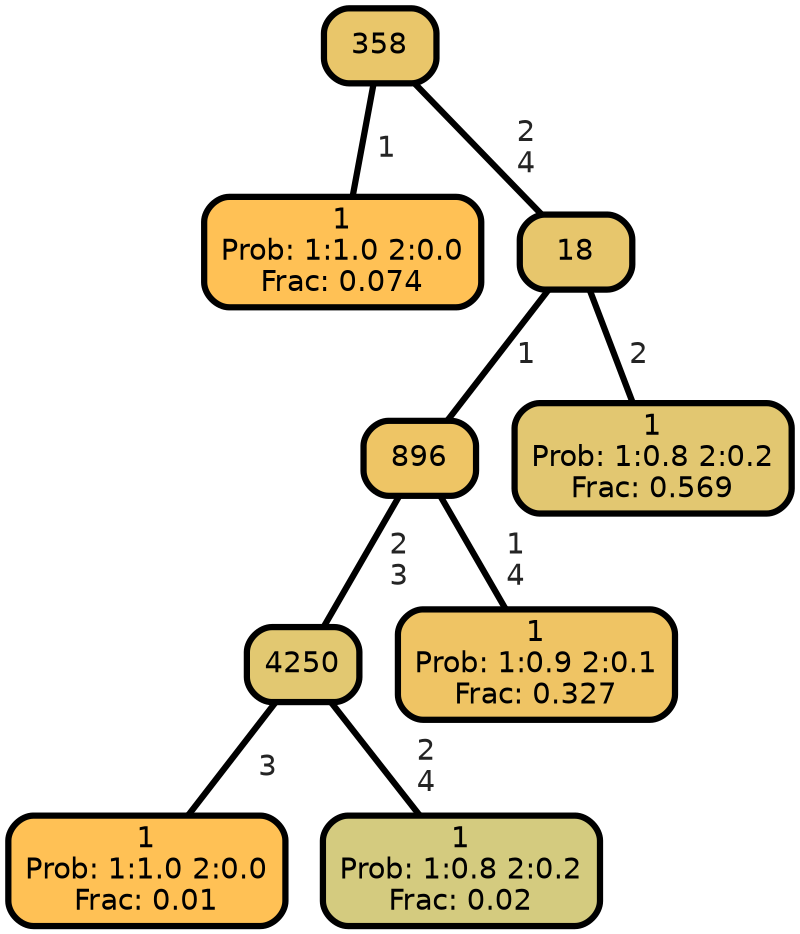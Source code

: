 graph Tree {
node [shape=box, style="filled, rounded",color="black",penwidth="3",fontcolor="black",                 fontname=helvetica] ;
graph [ranksep="0 equally", splines=straight,                 bgcolor=transparent, dpi=200] ;
edge [fontname=helvetica, fontweight=bold,fontcolor=grey14,color=black] ;
0 [label="1
Prob: 1:1.0 2:0.0
Frac: 0.074", fillcolor="#ffc155"] ;
1 [label="358", fillcolor="#e9c66a"] ;
2 [label="1
Prob: 1:1.0 2:0.0
Frac: 0.01", fillcolor="#ffc155"] ;
3 [label="4250", fillcolor="#e2c871"] ;
4 [label="1
Prob: 1:0.8 2:0.2
Frac: 0.02", fillcolor="#d4cb7f"] ;
5 [label="896", fillcolor="#eec565"] ;
6 [label="1
Prob: 1:0.9 2:0.1
Frac: 0.327", fillcolor="#efc464"] ;
7 [label="18", fillcolor="#e7c66c"] ;
8 [label="1
Prob: 1:0.8 2:0.2
Frac: 0.569", fillcolor="#e2c771"] ;
1 -- 0 [label=" 1",penwidth=3] ;
1 -- 7 [label=" 2\n 4",penwidth=3] ;
3 -- 2 [label=" 3",penwidth=3] ;
3 -- 4 [label=" 2\n 4",penwidth=3] ;
5 -- 3 [label=" 2\n 3",penwidth=3] ;
5 -- 6 [label=" 1\n 4",penwidth=3] ;
7 -- 5 [label=" 1",penwidth=3] ;
7 -- 8 [label=" 2",penwidth=3] ;
{rank = same;}}